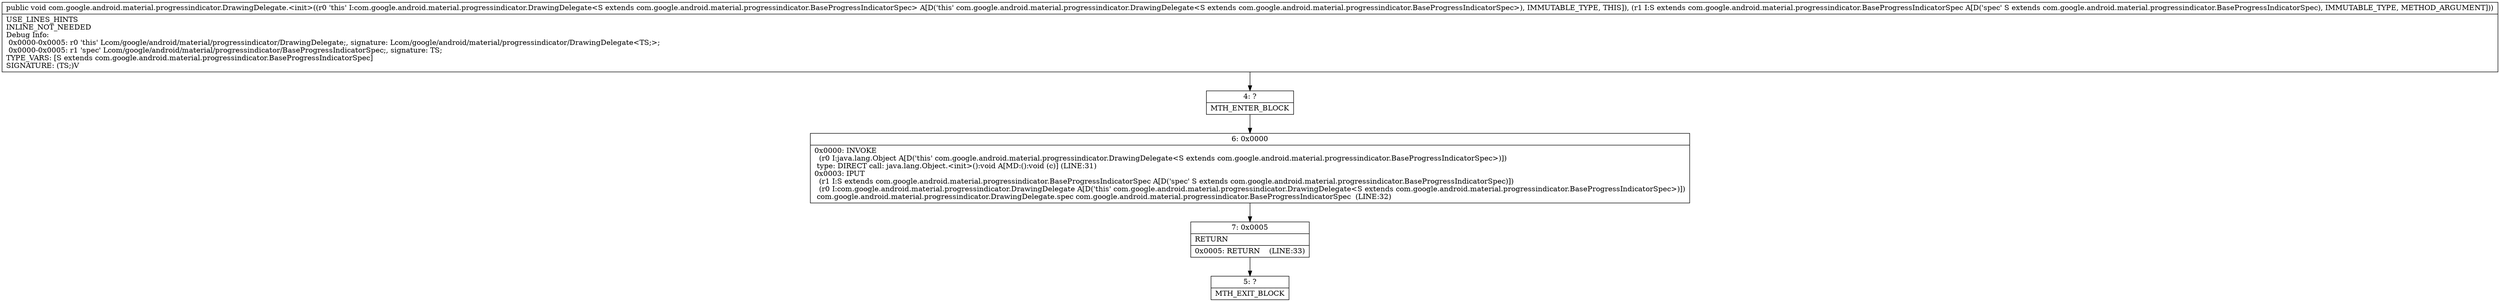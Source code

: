digraph "CFG forcom.google.android.material.progressindicator.DrawingDelegate.\<init\>(Lcom\/google\/android\/material\/progressindicator\/BaseProgressIndicatorSpec;)V" {
Node_4 [shape=record,label="{4\:\ ?|MTH_ENTER_BLOCK\l}"];
Node_6 [shape=record,label="{6\:\ 0x0000|0x0000: INVOKE  \l  (r0 I:java.lang.Object A[D('this' com.google.android.material.progressindicator.DrawingDelegate\<S extends com.google.android.material.progressindicator.BaseProgressIndicatorSpec\>)])\l type: DIRECT call: java.lang.Object.\<init\>():void A[MD:():void (c)] (LINE:31)\l0x0003: IPUT  \l  (r1 I:S extends com.google.android.material.progressindicator.BaseProgressIndicatorSpec A[D('spec' S extends com.google.android.material.progressindicator.BaseProgressIndicatorSpec)])\l  (r0 I:com.google.android.material.progressindicator.DrawingDelegate A[D('this' com.google.android.material.progressindicator.DrawingDelegate\<S extends com.google.android.material.progressindicator.BaseProgressIndicatorSpec\>)])\l com.google.android.material.progressindicator.DrawingDelegate.spec com.google.android.material.progressindicator.BaseProgressIndicatorSpec  (LINE:32)\l}"];
Node_7 [shape=record,label="{7\:\ 0x0005|RETURN\l|0x0005: RETURN    (LINE:33)\l}"];
Node_5 [shape=record,label="{5\:\ ?|MTH_EXIT_BLOCK\l}"];
MethodNode[shape=record,label="{public void com.google.android.material.progressindicator.DrawingDelegate.\<init\>((r0 'this' I:com.google.android.material.progressindicator.DrawingDelegate\<S extends com.google.android.material.progressindicator.BaseProgressIndicatorSpec\> A[D('this' com.google.android.material.progressindicator.DrawingDelegate\<S extends com.google.android.material.progressindicator.BaseProgressIndicatorSpec\>), IMMUTABLE_TYPE, THIS]), (r1 I:S extends com.google.android.material.progressindicator.BaseProgressIndicatorSpec A[D('spec' S extends com.google.android.material.progressindicator.BaseProgressIndicatorSpec), IMMUTABLE_TYPE, METHOD_ARGUMENT]))  | USE_LINES_HINTS\lINLINE_NOT_NEEDED\lDebug Info:\l  0x0000\-0x0005: r0 'this' Lcom\/google\/android\/material\/progressindicator\/DrawingDelegate;, signature: Lcom\/google\/android\/material\/progressindicator\/DrawingDelegate\<TS;\>;\l  0x0000\-0x0005: r1 'spec' Lcom\/google\/android\/material\/progressindicator\/BaseProgressIndicatorSpec;, signature: TS;\lTYPE_VARS: [S extends com.google.android.material.progressindicator.BaseProgressIndicatorSpec]\lSIGNATURE: (TS;)V\l}"];
MethodNode -> Node_4;Node_4 -> Node_6;
Node_6 -> Node_7;
Node_7 -> Node_5;
}

